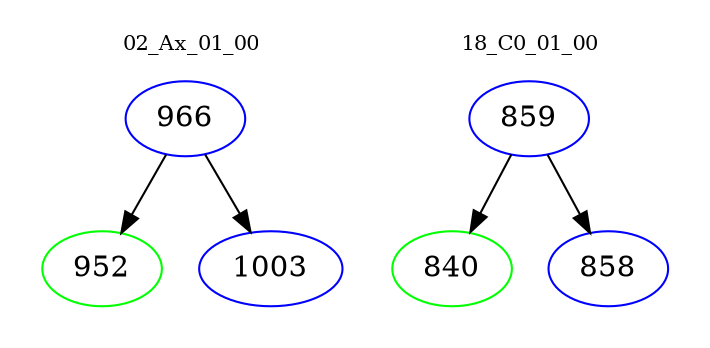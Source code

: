 digraph{
subgraph cluster_0 {
color = white
label = "02_Ax_01_00";
fontsize=10;
T0_966 [label="966", color="blue"]
T0_966 -> T0_952 [color="black"]
T0_952 [label="952", color="green"]
T0_966 -> T0_1003 [color="black"]
T0_1003 [label="1003", color="blue"]
}
subgraph cluster_1 {
color = white
label = "18_C0_01_00";
fontsize=10;
T1_859 [label="859", color="blue"]
T1_859 -> T1_840 [color="black"]
T1_840 [label="840", color="green"]
T1_859 -> T1_858 [color="black"]
T1_858 [label="858", color="blue"]
}
}

